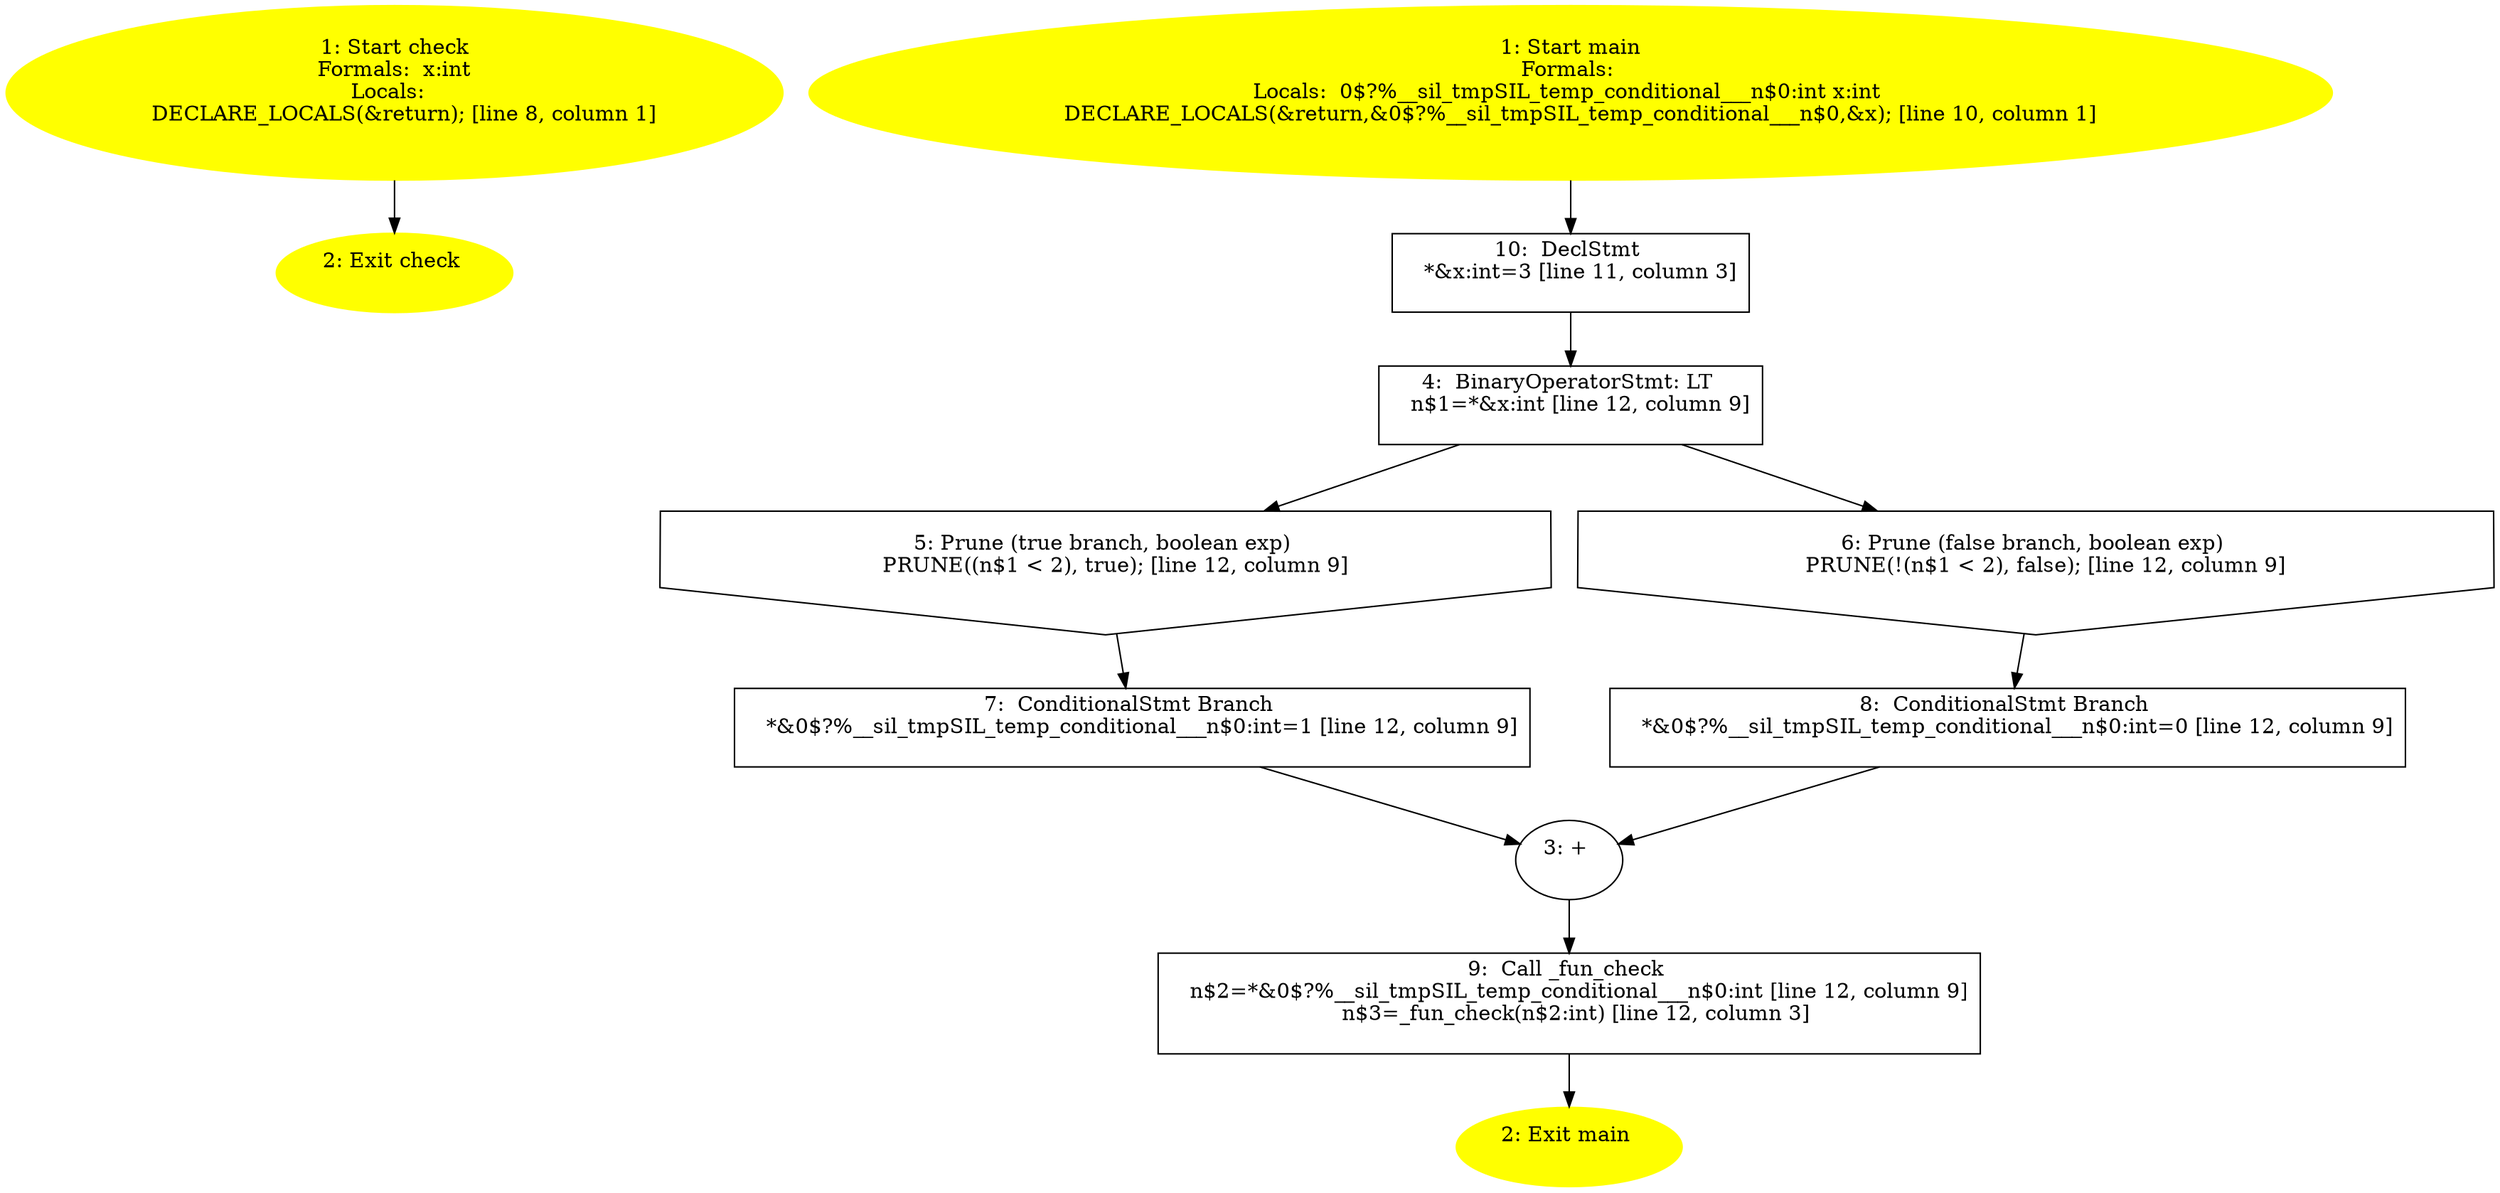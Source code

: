 /* @generated */
digraph cfg {
"check.0ba4439ee9a46d9d9f14c60f88f45f87_1" [label="1: Start check\nFormals:  x:int\nLocals:  \n   DECLARE_LOCALS(&return); [line 8, column 1]\n " color=yellow style=filled]
	

	 "check.0ba4439ee9a46d9d9f14c60f88f45f87_1" -> "check.0ba4439ee9a46d9d9f14c60f88f45f87_2" ;
"check.0ba4439ee9a46d9d9f14c60f88f45f87_2" [label="2: Exit check \n  " color=yellow style=filled]
	

"main.fad58de7366495db4650cfefac2fcd61_1" [label="1: Start main\nFormals: \nLocals:  0$?%__sil_tmpSIL_temp_conditional___n$0:int x:int \n   DECLARE_LOCALS(&return,&0$?%__sil_tmpSIL_temp_conditional___n$0,&x); [line 10, column 1]\n " color=yellow style=filled]
	

	 "main.fad58de7366495db4650cfefac2fcd61_1" -> "main.fad58de7366495db4650cfefac2fcd61_10" ;
"main.fad58de7366495db4650cfefac2fcd61_2" [label="2: Exit main \n  " color=yellow style=filled]
	

"main.fad58de7366495db4650cfefac2fcd61_3" [label="3: + \n  " ]
	

	 "main.fad58de7366495db4650cfefac2fcd61_3" -> "main.fad58de7366495db4650cfefac2fcd61_9" ;
"main.fad58de7366495db4650cfefac2fcd61_4" [label="4:  BinaryOperatorStmt: LT \n   n$1=*&x:int [line 12, column 9]\n " shape="box"]
	

	 "main.fad58de7366495db4650cfefac2fcd61_4" -> "main.fad58de7366495db4650cfefac2fcd61_5" ;
	 "main.fad58de7366495db4650cfefac2fcd61_4" -> "main.fad58de7366495db4650cfefac2fcd61_6" ;
"main.fad58de7366495db4650cfefac2fcd61_5" [label="5: Prune (true branch, boolean exp) \n   PRUNE((n$1 < 2), true); [line 12, column 9]\n " shape="invhouse"]
	

	 "main.fad58de7366495db4650cfefac2fcd61_5" -> "main.fad58de7366495db4650cfefac2fcd61_7" ;
"main.fad58de7366495db4650cfefac2fcd61_6" [label="6: Prune (false branch, boolean exp) \n   PRUNE(!(n$1 < 2), false); [line 12, column 9]\n " shape="invhouse"]
	

	 "main.fad58de7366495db4650cfefac2fcd61_6" -> "main.fad58de7366495db4650cfefac2fcd61_8" ;
"main.fad58de7366495db4650cfefac2fcd61_7" [label="7:  ConditionalStmt Branch \n   *&0$?%__sil_tmpSIL_temp_conditional___n$0:int=1 [line 12, column 9]\n " shape="box"]
	

	 "main.fad58de7366495db4650cfefac2fcd61_7" -> "main.fad58de7366495db4650cfefac2fcd61_3" ;
"main.fad58de7366495db4650cfefac2fcd61_8" [label="8:  ConditionalStmt Branch \n   *&0$?%__sil_tmpSIL_temp_conditional___n$0:int=0 [line 12, column 9]\n " shape="box"]
	

	 "main.fad58de7366495db4650cfefac2fcd61_8" -> "main.fad58de7366495db4650cfefac2fcd61_3" ;
"main.fad58de7366495db4650cfefac2fcd61_9" [label="9:  Call _fun_check \n   n$2=*&0$?%__sil_tmpSIL_temp_conditional___n$0:int [line 12, column 9]\n  n$3=_fun_check(n$2:int) [line 12, column 3]\n " shape="box"]
	

	 "main.fad58de7366495db4650cfefac2fcd61_9" -> "main.fad58de7366495db4650cfefac2fcd61_2" ;
"main.fad58de7366495db4650cfefac2fcd61_10" [label="10:  DeclStmt \n   *&x:int=3 [line 11, column 3]\n " shape="box"]
	

	 "main.fad58de7366495db4650cfefac2fcd61_10" -> "main.fad58de7366495db4650cfefac2fcd61_4" ;
}
